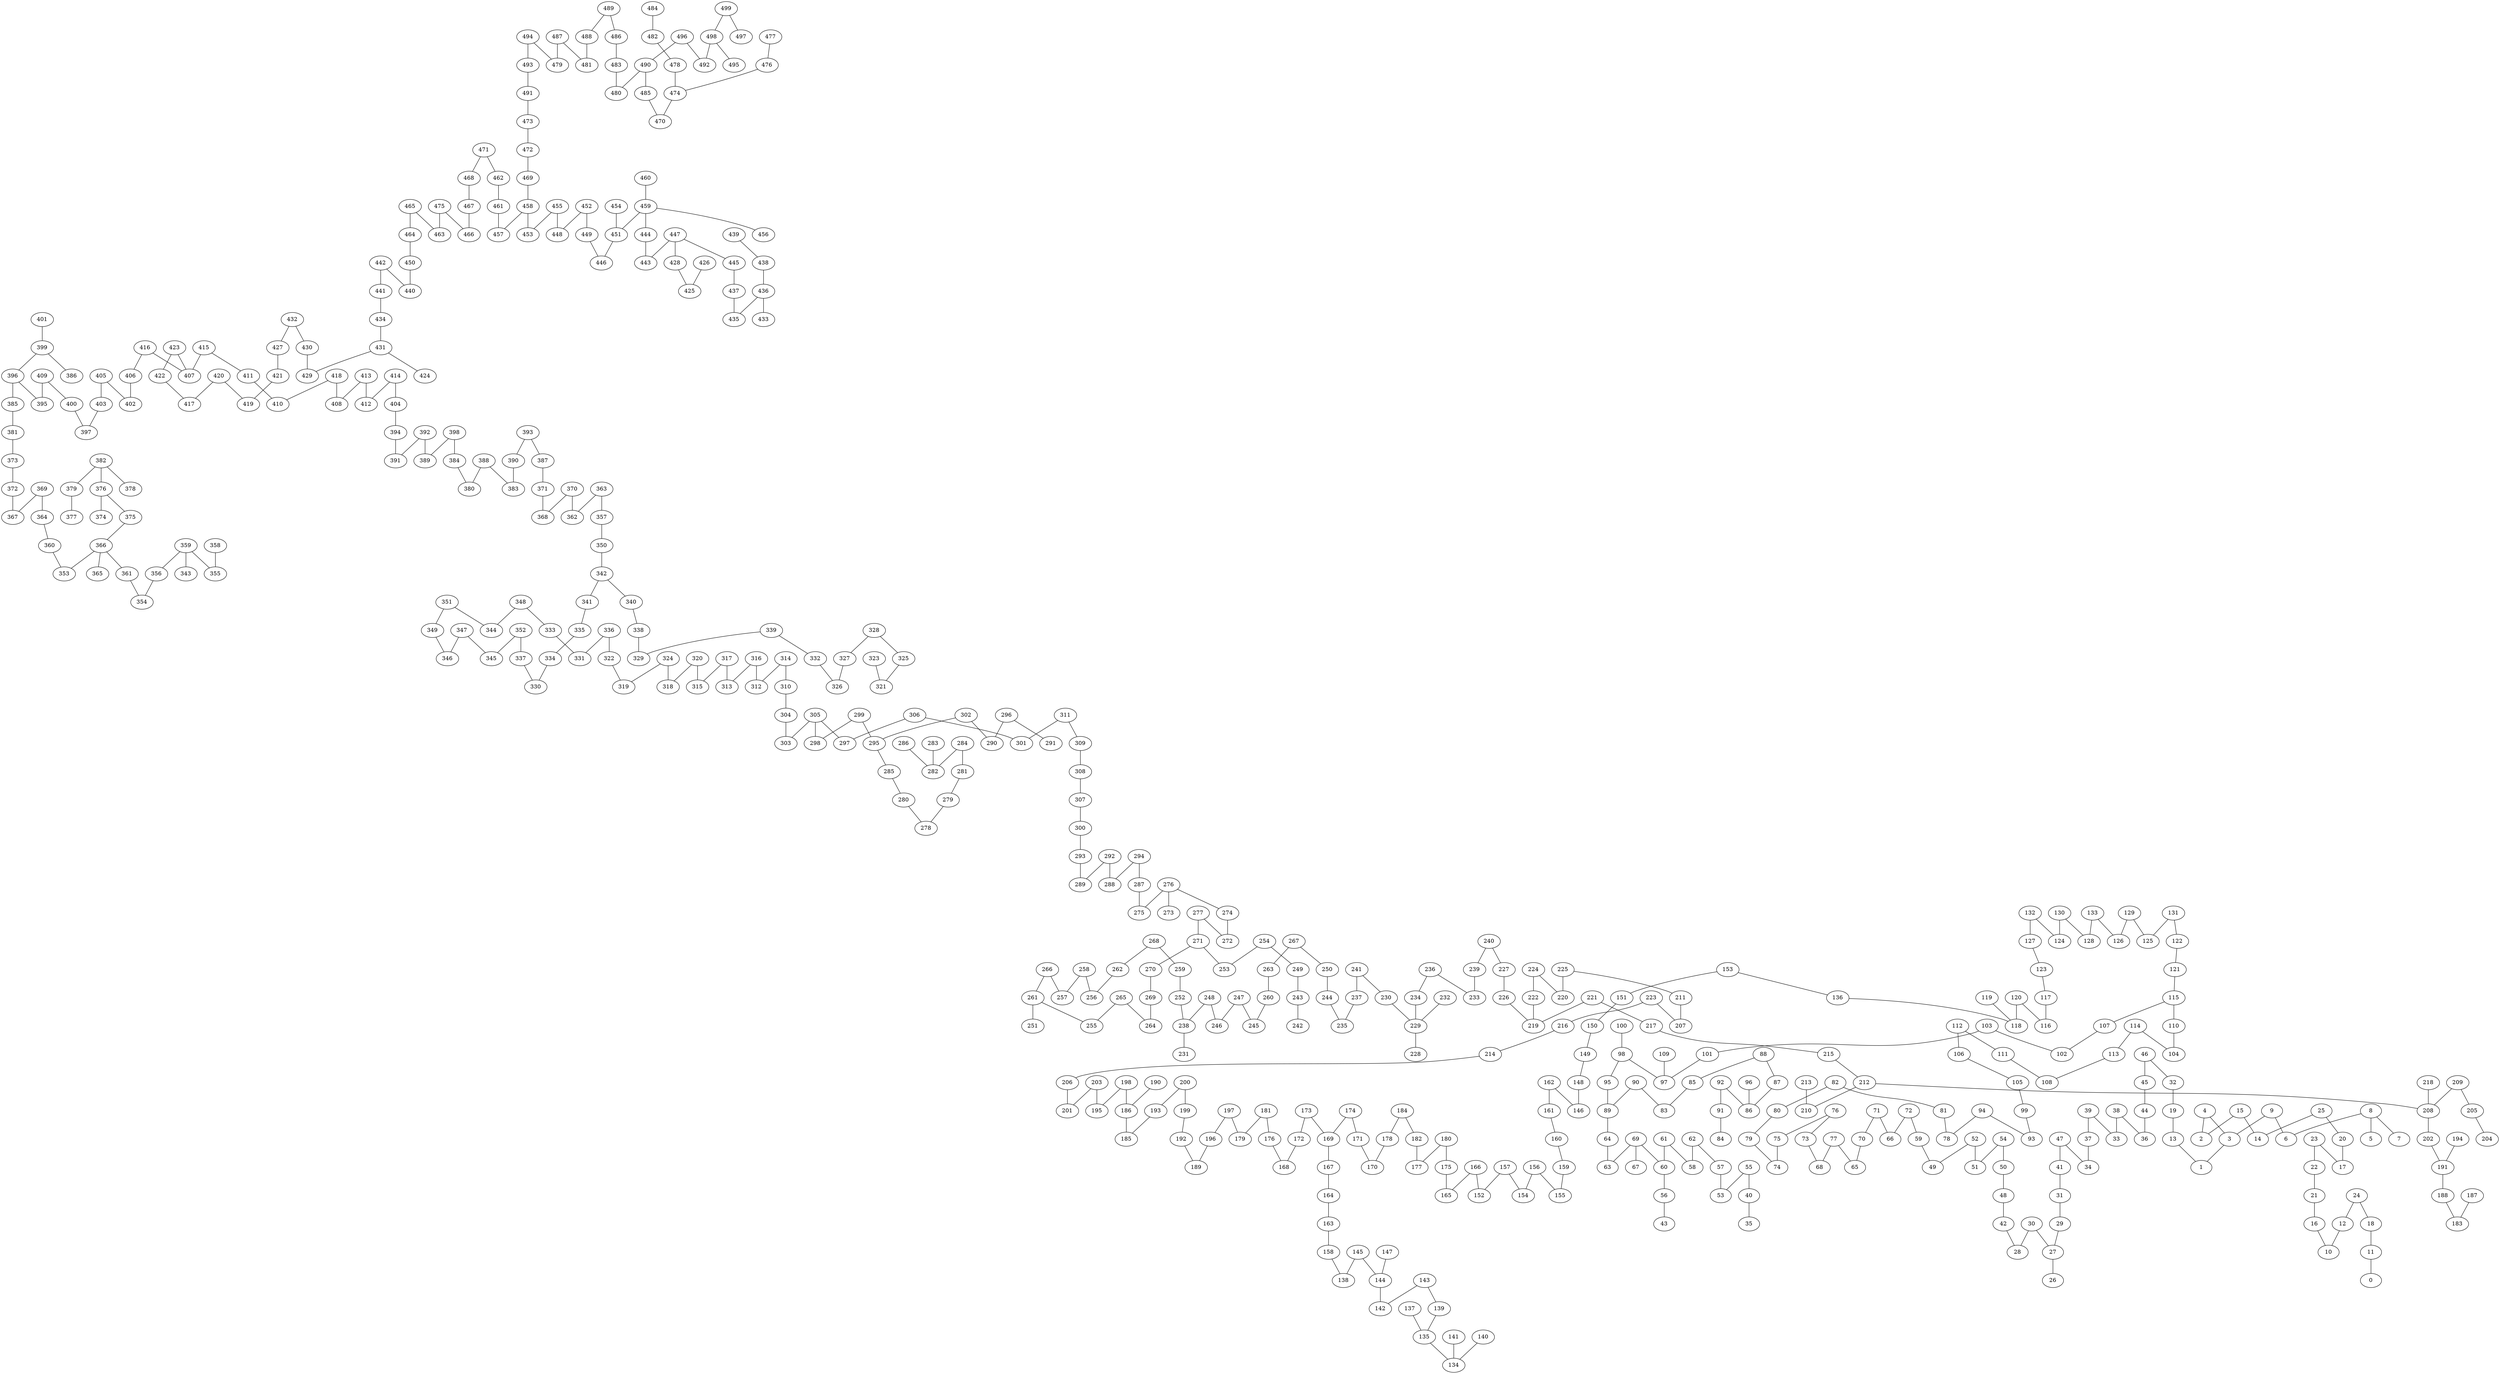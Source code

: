 graph{
396 -- 385;
437 -- 435;
241 -- 237;
496 -- 492;
277 -- 271;
218 -- 208;
464 -- 450;
234 -- 229;
411 -- 410;
42 -- 28;
82 -- 81;
382 -- 376;
279 -- 278;
70 -- 65;
11 -- 0;
414 -- 412;
472 -- 469;
428 -- 425;
115 -- 107;
16 -- 10;
209 -- 205;
475 -- 466;
211 -- 207;
494 -- 479;
223 -- 207;
12 -- 10;
299 -- 295;
309 -- 308;
372 -- 367;
316 -- 312;
163 -- 158;
143 -- 142;
37 -- 34;
364 -- 360;
15 -- 14;
164 -- 163;
300 -- 293;
430 -- 429;
489 -- 488;
41 -- 31;
105 -- 99;
423 -- 407;
88 -- 85;
130 -- 128;
186 -- 185;
307 -- 300;
248 -- 246;
335 -- 334;
265 -- 264;
90 -- 83;
88 -- 87;
69 -- 63;
127 -- 123;
120 -- 118;
136 -- 118;
269 -- 264;
293 -- 289;
151 -- 150;
498 -- 495;
280 -- 278;
121 -- 115;
396 -- 395;
436 -- 435;
299 -- 298;
359 -- 356;
366 -- 361;
422 -- 417;
203 -- 195;
296 -- 290;
158 -- 138;
400 -- 397;
99 -- 93;
30 -- 28;
90 -- 89;
445 -- 437;
21 -- 16;
20 -- 17;
46 -- 32;
409 -- 400;
308 -- 307;
416 -- 407;
171 -- 170;
475 -- 463;
323 -- 321;
328 -- 325;
405 -- 402;
317 -- 315;
30 -- 27;
31 -- 29;
241 -- 230;
15 -- 2;
224 -- 222;
399 -- 386;
493 -- 491;
4 -- 3;
274 -- 272;
359 -- 355;
265 -- 255;
181 -- 179;
71 -- 70;
92 -- 91;
336 -- 331;
351 -- 349;
162 -- 161;
348 -- 333;
123 -- 117;
294 -- 288;
227 -- 226;
342 -- 341;
52 -- 49;
72 -- 66;
295 -- 285;
147 -- 144;
292 -- 288;
184 -- 178;
166 -- 165;
336 -- 322;
129 -- 125;
369 -- 364;
61 -- 58;
356 -- 354;
98 -- 97;
296 -- 291;
381 -- 373;
79 -- 74;
77 -- 65;
103 -- 102;
399 -- 396;
23 -- 22;
72 -- 59;
369 -- 367;
460 -- 459;
416 -- 406;
284 -- 281;
286 -- 282;
351 -- 344;
191 -- 188;
469 -- 458;
302 -- 295;
92 -- 86;
477 -- 476;
100 -- 98;
413 -- 412;
157 -- 152;
173 -- 169;
281 -- 279;
8 -- 5;
314 -- 312;
285 -- 280;
39 -- 33;
39 -- 37;
45 -- 44;
87 -- 86;
153 -- 151;
387 -- 371;
267 -- 263;
465 -- 463;
236 -- 234;
320 -- 318;
258 -- 256;
243 -- 242;
162 -- 146;
214 -- 206;
287 -- 275;
305 -- 303;
271 -- 253;
114 -- 104;
115 -- 110;
85 -- 83;
129 -- 126;
199 -- 192;
306 -- 301;
304 -- 303;
361 -- 354;
467 -- 466;
447 -- 445;
3 -- 1;
217 -- 215;
471 -- 462;
200 -- 199;
350 -- 342;
339 -- 332;
208 -- 202;
462 -- 461;
474 -- 470;
150 -- 149;
431 -- 424;
473 -- 472;
69 -- 67;
182 -- 177;
107 -- 102;
455 -- 448;
215 -- 212;
27 -- 26;
76 -- 75;
393 -- 390;
333 -- 331;
160 -- 159;
366 -- 353;
106 -- 105;
388 -- 383;
458 -- 457;
449 -- 446;
254 -- 249;
135 -- 134;
421 -- 419;
442 -- 441;
119 -- 118;
459 -- 444;
363 -- 357;
431 -- 429;
347 -- 345;
22 -- 21;
382 -- 378;
240 -- 227;
488 -- 481;
483 -- 480;
120 -- 116;
145 -- 138;
62 -- 57;
247 -- 246;
266 -- 261;
334 -- 330;
197 -- 196;
192 -- 189;
314 -- 310;
370 -- 362;
132 -- 124;
263 -- 260;
172 -- 168;
268 -- 262;
75 -- 74;
487 -- 479;
489 -- 486;
184 -- 182;
490 -- 485;
48 -- 42;
89 -- 64;
432 -- 430;
60 -- 56;
373 -- 372;
25 -- 14;
77 -- 68;
426 -- 425;
267 -- 250;
409 -- 395;
230 -- 229;
252 -- 238;
438 -- 436;
439 -- 438;
413 -- 408;
366 -- 365;
175 -- 165;
198 -- 186;
478 -- 474;
226 -- 219;
212 -- 208;
180 -- 177;
250 -- 244;
322 -- 319;
482 -- 478;
161 -- 160;
9 -- 6;
494 -- 493;
44 -- 36;
359 -- 343;
447 -- 443;
40 -- 35;
81 -- 78;
284 -- 282;
349 -- 346;
54 -- 50;
174 -- 171;
54 -- 51;
294 -- 287;
130 -- 124;
80 -- 79;
254 -- 253;
249 -- 243;
91 -- 84;
156 -- 155;
311 -- 301;
266 -- 257;
268 -- 259;
139 -- 135;
200 -- 193;
181 -- 176;
392 -- 389;
240 -- 239;
406 -- 402;
454 -- 451;
244 -- 235;
131 -- 125;
61 -- 60;
47 -- 34;
382 -- 379;
47 -- 41;
452 -- 448;
392 -- 391;
450 -- 440;
499 -- 497;
19 -- 13;
98 -- 95;
52 -- 51;
96 -- 86;
484 -- 482;
485 -- 470;
50 -- 48;
455 -- 453;
415 -- 407;
468 -- 467;
137 -- 135;
352 -- 337;
23 -- 17;
447 -- 428;
302 -- 290;
376 -- 374;
283 -- 282;
32 -- 19;
306 -- 297;
95 -- 89;
459 -- 456;
352 -- 345;
390 -- 383;
205 -- 204;
232 -- 229;
348 -- 344;
451 -- 446;
401 -- 399;
328 -- 327;
223 -- 216;
403 -- 397;
13 -- 1;
38 -- 36;
159 -- 155;
167 -- 164;
358 -- 355;
25 -- 20;
436 -- 433;
324 -- 318;
499 -- 498;
18 -- 11;
206 -- 201;
398 -- 384;
490 -- 480;
292 -- 289;
276 -- 274;
56 -- 43;
415 -- 411;
132 -- 127;
259 -- 252;
337 -- 330;
197 -- 179;
225 -- 211;
148 -- 146;
239 -- 233;
133 -- 126;
357 -- 350;
404 -- 394;
498 -- 492;
418 -- 408;
216 -- 214;
221 -- 219;
476 -- 474;
176 -- 168;
305 -- 298;
371 -- 368;
203 -- 201;
418 -- 410;
339 -- 329;
94 -- 78;
229 -- 228;
59 -- 49;
71 -- 66;
166 -- 152;
180 -- 175;
338 -- 329;
277 -- 272;
347 -- 346;
332 -- 326;
317 -- 313;
414 -- 404;
24 -- 18;
55 -- 40;
225 -- 220;
487 -- 481;
69 -- 60;
342 -- 340;
57 -- 53;
153 -- 136;
198 -- 195;
385 -- 381;
465 -- 464;
212 -- 210;
325 -- 321;
360 -- 353;
145 -- 144;
340 -- 338;
8 -- 6;
496 -- 490;
432 -- 427;
461 -- 457;
174 -- 169;
46 -- 45;
103 -- 101;
222 -- 219;
221 -- 217;
112 -- 106;
8 -- 7;
141 -- 134;
420 -- 417;
157 -- 154;
398 -- 389;
384 -- 380;
379 -- 377;
224 -- 220;
156 -- 154;
196 -- 189;
113 -- 108;
276 -- 275;
305 -- 297;
110 -- 104;
64 -- 63;
114 -- 113;
109 -- 97;
238 -- 231;
262 -- 256;
370 -- 368;
133 -- 128;
276 -- 273;
452 -- 449;
190 -- 186;
427 -- 421;
444 -- 443;
213 -- 210;
209 -- 208;
173 -- 172;
420 -- 419;
188 -- 183;
111 -- 108;
144 -- 142;
194 -- 191;
376 -- 375;
76 -- 73;
491 -- 473;
394 -- 391;
237 -- 235;
112 -- 111;
122 -- 121;
311 -- 309;
423 -- 422;
236 -- 233;
434 -- 431;
441 -- 434;
24 -- 12;
82 -- 80;
324 -- 319;
169 -- 167;
405 -- 403;
316 -- 313;
442 -- 440;
9 -- 3;
131 -- 122;
202 -- 191;
29 -- 27;
62 -- 58;
117 -- 116;
143 -- 139;
393 -- 387;
458 -- 453;
4 -- 2;
327 -- 326;
247 -- 245;
38 -- 33;
187 -- 183;
459 -- 451;
73 -- 68;
341 -- 335;
388 -- 380;
486 -- 483;
261 -- 251;
270 -- 269;
363 -- 362;
101 -- 97;
140 -- 134;
320 -- 315;
271 -- 270;
193 -- 185;
178 -- 170;
248 -- 238;
258 -- 257;
94 -- 93;
55 -- 53;
310 -- 304;
261 -- 255;
260 -- 245;
375 -- 366;
149 -- 148;
471 -- 468;
}

